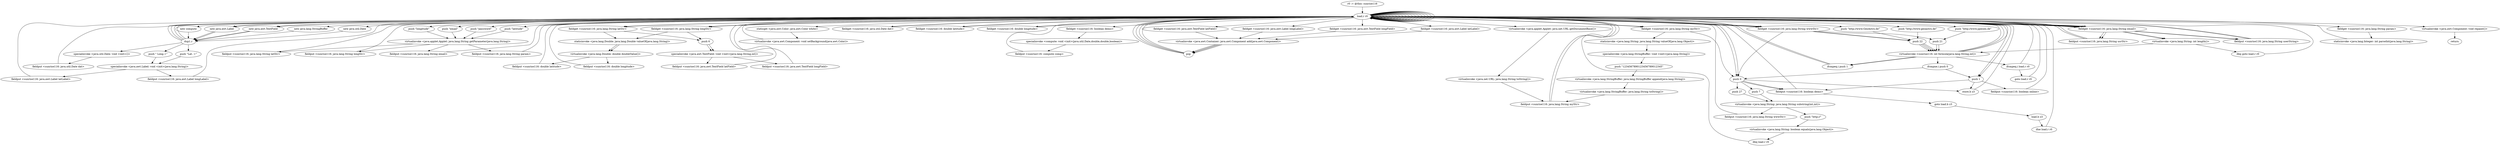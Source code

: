 digraph "" {
    "r0 := @this: sunrise116"
    "load.r r0"
    "r0 := @this: sunrise116"->"load.r r0";
    "new java.util.Date"
    "load.r r0"->"new java.util.Date";
    "dup1.r"
    "new java.util.Date"->"dup1.r";
    "specialinvoke <java.util.Date: void <init>()>"
    "dup1.r"->"specialinvoke <java.util.Date: void <init>()>";
    "fieldput <sunrise116: java.util.Date dat>"
    "specialinvoke <java.util.Date: void <init>()>"->"fieldput <sunrise116: java.util.Date dat>";
    "fieldput <sunrise116: java.util.Date dat>"->"load.r r0";
    "load.r r0"->"load.r r0";
    "push \"latitude\""
    "load.r r0"->"push \"latitude\"";
    "virtualinvoke <java.applet.Applet: java.lang.String getParameter(java.lang.String)>"
    "push \"latitude\""->"virtualinvoke <java.applet.Applet: java.lang.String getParameter(java.lang.String)>";
    "fieldput <sunrise116: java.lang.String latStr>"
    "virtualinvoke <java.applet.Applet: java.lang.String getParameter(java.lang.String)>"->"fieldput <sunrise116: java.lang.String latStr>";
    "fieldput <sunrise116: java.lang.String latStr>"->"load.r r0";
    "load.r r0"->"load.r r0";
    "push \"longitude\""
    "load.r r0"->"push \"longitude\"";
    "push \"longitude\""->"virtualinvoke <java.applet.Applet: java.lang.String getParameter(java.lang.String)>";
    "fieldput <sunrise116: java.lang.String longStr>"
    "virtualinvoke <java.applet.Applet: java.lang.String getParameter(java.lang.String)>"->"fieldput <sunrise116: java.lang.String longStr>";
    "fieldput <sunrise116: java.lang.String longStr>"->"load.r r0";
    "load.r r0"->"load.r r0";
    "fieldget <sunrise116: java.lang.String latStr>"
    "load.r r0"->"fieldget <sunrise116: java.lang.String latStr>";
    "staticinvoke <java.lang.Double: java.lang.Double valueOf(java.lang.String)>"
    "fieldget <sunrise116: java.lang.String latStr>"->"staticinvoke <java.lang.Double: java.lang.Double valueOf(java.lang.String)>";
    "virtualinvoke <java.lang.Double: double doubleValue()>"
    "staticinvoke <java.lang.Double: java.lang.Double valueOf(java.lang.String)>"->"virtualinvoke <java.lang.Double: double doubleValue()>";
    "fieldput <sunrise116: double latitude>"
    "virtualinvoke <java.lang.Double: double doubleValue()>"->"fieldput <sunrise116: double latitude>";
    "fieldput <sunrise116: double latitude>"->"load.r r0";
    "load.r r0"->"load.r r0";
    "fieldget <sunrise116: java.lang.String longStr>"
    "load.r r0"->"fieldget <sunrise116: java.lang.String longStr>";
    "fieldget <sunrise116: java.lang.String longStr>"->"staticinvoke <java.lang.Double: java.lang.Double valueOf(java.lang.String)>";
    "staticinvoke <java.lang.Double: java.lang.Double valueOf(java.lang.String)>"->"virtualinvoke <java.lang.Double: double doubleValue()>";
    "fieldput <sunrise116: double longitude>"
    "virtualinvoke <java.lang.Double: double doubleValue()>"->"fieldput <sunrise116: double longitude>";
    "fieldput <sunrise116: double longitude>"->"load.r r0";
    "staticget <java.awt.Color: java.awt.Color white>"
    "load.r r0"->"staticget <java.awt.Color: java.awt.Color white>";
    "virtualinvoke <java.awt.Component: void setBackground(java.awt.Color)>"
    "staticget <java.awt.Color: java.awt.Color white>"->"virtualinvoke <java.awt.Component: void setBackground(java.awt.Color)>";
    "virtualinvoke <java.awt.Component: void setBackground(java.awt.Color)>"->"load.r r0";
    "new compute"
    "load.r r0"->"new compute";
    "new compute"->"dup1.r";
    "dup1.r"->"load.r r0";
    "fieldget <sunrise116: java.util.Date dat>"
    "load.r r0"->"fieldget <sunrise116: java.util.Date dat>";
    "fieldget <sunrise116: java.util.Date dat>"->"load.r r0";
    "fieldget <sunrise116: double latitude>"
    "load.r r0"->"fieldget <sunrise116: double latitude>";
    "fieldget <sunrise116: double latitude>"->"load.r r0";
    "fieldget <sunrise116: double longitude>"
    "load.r r0"->"fieldget <sunrise116: double longitude>";
    "fieldget <sunrise116: double longitude>"->"load.r r0";
    "fieldget <sunrise116: boolean demo>"
    "load.r r0"->"fieldget <sunrise116: boolean demo>";
    "specialinvoke <compute: void <init>(java.util.Date,double,double,boolean)>"
    "fieldget <sunrise116: boolean demo>"->"specialinvoke <compute: void <init>(java.util.Date,double,double,boolean)>";
    "fieldput <sunrise116: compute comp>"
    "specialinvoke <compute: void <init>(java.util.Date,double,double,boolean)>"->"fieldput <sunrise116: compute comp>";
    "fieldput <sunrise116: compute comp>"->"load.r r0";
    "new java.awt.Label"
    "load.r r0"->"new java.awt.Label";
    "new java.awt.Label"->"dup1.r";
    "push \"Lat. =\""
    "dup1.r"->"push \"Lat. =\"";
    "specialinvoke <java.awt.Label: void <init>(java.lang.String)>"
    "push \"Lat. =\""->"specialinvoke <java.awt.Label: void <init>(java.lang.String)>";
    "fieldput <sunrise116: java.awt.Label latLabel>"
    "specialinvoke <java.awt.Label: void <init>(java.lang.String)>"->"fieldput <sunrise116: java.awt.Label latLabel>";
    "fieldput <sunrise116: java.awt.Label latLabel>"->"load.r r0";
    "load.r r0"->"load.r r0";
    "fieldget <sunrise116: java.awt.Label latLabel>"
    "load.r r0"->"fieldget <sunrise116: java.awt.Label latLabel>";
    "virtualinvoke <java.awt.Container: java.awt.Component add(java.awt.Component)>"
    "fieldget <sunrise116: java.awt.Label latLabel>"->"virtualinvoke <java.awt.Container: java.awt.Component add(java.awt.Component)>";
    "pop"
    "virtualinvoke <java.awt.Container: java.awt.Component add(java.awt.Component)>"->"pop";
    "pop"->"load.r r0";
    "new java.awt.TextField"
    "load.r r0"->"new java.awt.TextField";
    "new java.awt.TextField"->"dup1.r";
    "dup1.r"->"load.r r0";
    "load.r r0"->"fieldget <sunrise116: java.lang.String latStr>";
    "push 6"
    "fieldget <sunrise116: java.lang.String latStr>"->"push 6";
    "specialinvoke <java.awt.TextField: void <init>(java.lang.String,int)>"
    "push 6"->"specialinvoke <java.awt.TextField: void <init>(java.lang.String,int)>";
    "fieldput <sunrise116: java.awt.TextField latField>"
    "specialinvoke <java.awt.TextField: void <init>(java.lang.String,int)>"->"fieldput <sunrise116: java.awt.TextField latField>";
    "fieldput <sunrise116: java.awt.TextField latField>"->"load.r r0";
    "load.r r0"->"load.r r0";
    "fieldget <sunrise116: java.awt.TextField latField>"
    "load.r r0"->"fieldget <sunrise116: java.awt.TextField latField>";
    "fieldget <sunrise116: java.awt.TextField latField>"->"virtualinvoke <java.awt.Container: java.awt.Component add(java.awt.Component)>";
    "virtualinvoke <java.awt.Container: java.awt.Component add(java.awt.Component)>"->"pop";
    "pop"->"load.r r0";
    "load.r r0"->"new java.awt.Label";
    "new java.awt.Label"->"dup1.r";
    "push \" Long.=\""
    "dup1.r"->"push \" Long.=\"";
    "push \" Long.=\""->"specialinvoke <java.awt.Label: void <init>(java.lang.String)>";
    "fieldput <sunrise116: java.awt.Label longLabel>"
    "specialinvoke <java.awt.Label: void <init>(java.lang.String)>"->"fieldput <sunrise116: java.awt.Label longLabel>";
    "fieldput <sunrise116: java.awt.Label longLabel>"->"load.r r0";
    "load.r r0"->"load.r r0";
    "fieldget <sunrise116: java.awt.Label longLabel>"
    "load.r r0"->"fieldget <sunrise116: java.awt.Label longLabel>";
    "fieldget <sunrise116: java.awt.Label longLabel>"->"virtualinvoke <java.awt.Container: java.awt.Component add(java.awt.Component)>";
    "virtualinvoke <java.awt.Container: java.awt.Component add(java.awt.Component)>"->"pop";
    "pop"->"load.r r0";
    "load.r r0"->"new java.awt.TextField";
    "new java.awt.TextField"->"dup1.r";
    "dup1.r"->"load.r r0";
    "load.r r0"->"fieldget <sunrise116: java.lang.String longStr>";
    "fieldget <sunrise116: java.lang.String longStr>"->"push 6";
    "push 6"->"specialinvoke <java.awt.TextField: void <init>(java.lang.String,int)>";
    "fieldput <sunrise116: java.awt.TextField longField>"
    "specialinvoke <java.awt.TextField: void <init>(java.lang.String,int)>"->"fieldput <sunrise116: java.awt.TextField longField>";
    "fieldput <sunrise116: java.awt.TextField longField>"->"load.r r0";
    "load.r r0"->"load.r r0";
    "fieldget <sunrise116: java.awt.TextField longField>"
    "load.r r0"->"fieldget <sunrise116: java.awt.TextField longField>";
    "fieldget <sunrise116: java.awt.TextField longField>"->"virtualinvoke <java.awt.Container: java.awt.Component add(java.awt.Component)>";
    "virtualinvoke <java.awt.Container: java.awt.Component add(java.awt.Component)>"->"pop";
    "pop"->"load.r r0";
    "load.r r0"->"load.r r0";
    "push \"email\""
    "load.r r0"->"push \"email\"";
    "push \"email\""->"virtualinvoke <java.applet.Applet: java.lang.String getParameter(java.lang.String)>";
    "fieldput <sunrise116: java.lang.String email>"
    "virtualinvoke <java.applet.Applet: java.lang.String getParameter(java.lang.String)>"->"fieldput <sunrise116: java.lang.String email>";
    "fieldput <sunrise116: java.lang.String email>"->"load.r r0";
    "load.r r0"->"load.r r0";
    "push \"password\""
    "load.r r0"->"push \"password\"";
    "push \"password\""->"virtualinvoke <java.applet.Applet: java.lang.String getParameter(java.lang.String)>";
    "fieldput <sunrise116: java.lang.String param>"
    "virtualinvoke <java.applet.Applet: java.lang.String getParameter(java.lang.String)>"->"fieldput <sunrise116: java.lang.String param>";
    "fieldput <sunrise116: java.lang.String param>"->"load.r r0";
    "load.r r0"->"load.r r0";
    "virtualinvoke <java.applet.Applet: java.net.URL getDocumentBase()>"
    "load.r r0"->"virtualinvoke <java.applet.Applet: java.net.URL getDocumentBase()>";
    "virtualinvoke <java.net.URL: java.lang.String toString()>"
    "virtualinvoke <java.applet.Applet: java.net.URL getDocumentBase()>"->"virtualinvoke <java.net.URL: java.lang.String toString()>";
    "fieldput <sunrise116: java.lang.String myStr>"
    "virtualinvoke <java.net.URL: java.lang.String toString()>"->"fieldput <sunrise116: java.lang.String myStr>";
    "fieldput <sunrise116: java.lang.String myStr>"->"load.r r0";
    "new java.lang.StringBuffer"
    "load.r r0"->"new java.lang.StringBuffer";
    "new java.lang.StringBuffer"->"dup1.r";
    "dup1.r"->"load.r r0";
    "fieldget <sunrise116: java.lang.String myStr>"
    "load.r r0"->"fieldget <sunrise116: java.lang.String myStr>";
    "staticinvoke <java.lang.String: java.lang.String valueOf(java.lang.Object)>"
    "fieldget <sunrise116: java.lang.String myStr>"->"staticinvoke <java.lang.String: java.lang.String valueOf(java.lang.Object)>";
    "specialinvoke <java.lang.StringBuffer: void <init>(java.lang.String)>"
    "staticinvoke <java.lang.String: java.lang.String valueOf(java.lang.Object)>"->"specialinvoke <java.lang.StringBuffer: void <init>(java.lang.String)>";
    "push \"1234567890123456789012345\""
    "specialinvoke <java.lang.StringBuffer: void <init>(java.lang.String)>"->"push \"1234567890123456789012345\"";
    "virtualinvoke <java.lang.StringBuffer: java.lang.StringBuffer append(java.lang.String)>"
    "push \"1234567890123456789012345\""->"virtualinvoke <java.lang.StringBuffer: java.lang.StringBuffer append(java.lang.String)>";
    "virtualinvoke <java.lang.StringBuffer: java.lang.String toString()>"
    "virtualinvoke <java.lang.StringBuffer: java.lang.StringBuffer append(java.lang.String)>"->"virtualinvoke <java.lang.StringBuffer: java.lang.String toString()>";
    "virtualinvoke <java.lang.StringBuffer: java.lang.String toString()>"->"fieldput <sunrise116: java.lang.String myStr>";
    "fieldput <sunrise116: java.lang.String myStr>"->"load.r r0";
    "load.r r0"->"load.r r0";
    "load.r r0"->"fieldget <sunrise116: java.lang.String myStr>";
    "push 0"
    "fieldget <sunrise116: java.lang.String myStr>"->"push 0";
    "push 27"
    "push 0"->"push 27";
    "virtualinvoke <java.lang.String: java.lang.String substring(int,int)>"
    "push 27"->"virtualinvoke <java.lang.String: java.lang.String substring(int,int)>";
    "fieldput <sunrise116: java.lang.String wwwStr>"
    "virtualinvoke <java.lang.String: java.lang.String substring(int,int)>"->"fieldput <sunrise116: java.lang.String wwwStr>";
    "fieldput <sunrise116: java.lang.String wwwStr>"->"load.r r0";
    "load.r r0"->"load.r r0";
    "fieldget <sunrise116: java.lang.String wwwStr>"
    "load.r r0"->"fieldget <sunrise116: java.lang.String wwwStr>";
    "push 22"
    "fieldget <sunrise116: java.lang.String wwwStr>"->"push 22";
    "virtualinvoke <sunrise116: int formula(java.lang.String,int)>"
    "push 22"->"virtualinvoke <sunrise116: int formula(java.lang.String,int)>";
    "virtualinvoke <sunrise116: int formula(java.lang.String,int)>"->"load.r r0";
    "push \"http://www.GeoAstro.de\""
    "load.r r0"->"push \"http://www.GeoAstro.de\"";
    "push \"http://www.GeoAstro.de\""->"push 22";
    "push 22"->"virtualinvoke <sunrise116: int formula(java.lang.String,int)>";
    "ifcmpeq.i push 1"
    "virtualinvoke <sunrise116: int formula(java.lang.String,int)>"->"ifcmpeq.i push 1";
    "ifcmpeq.i push 1"->"load.r r0";
    "load.r r0"->"load.r r0";
    "load.r r0"->"fieldget <sunrise116: java.lang.String wwwStr>";
    "fieldget <sunrise116: java.lang.String wwwStr>"->"push 22";
    "push 22"->"virtualinvoke <sunrise116: int formula(java.lang.String,int)>";
    "virtualinvoke <sunrise116: int formula(java.lang.String,int)>"->"load.r r0";
    "push \"http://www.geoastro.de\""
    "load.r r0"->"push \"http://www.geoastro.de\"";
    "push \"http://www.geoastro.de\""->"push 22";
    "push 22"->"virtualinvoke <sunrise116: int formula(java.lang.String,int)>";
    "virtualinvoke <sunrise116: int formula(java.lang.String,int)>"->"ifcmpeq.i push 1";
    "ifcmpeq.i push 1"->"load.r r0";
    "load.r r0"->"load.r r0";
    "load.r r0"->"fieldget <sunrise116: java.lang.String wwwStr>";
    "push 21"
    "fieldget <sunrise116: java.lang.String wwwStr>"->"push 21";
    "push 21"->"virtualinvoke <sunrise116: int formula(java.lang.String,int)>";
    "virtualinvoke <sunrise116: int formula(java.lang.String,int)>"->"load.r r0";
    "push \"http://www.jgiesen.de\""
    "load.r r0"->"push \"http://www.jgiesen.de\"";
    "push \"http://www.jgiesen.de\""->"push 21";
    "push 21"->"virtualinvoke <sunrise116: int formula(java.lang.String,int)>";
    "ifcmpne.i push 0"
    "virtualinvoke <sunrise116: int formula(java.lang.String,int)>"->"ifcmpne.i push 0";
    "push 1"
    "ifcmpne.i push 0"->"push 1";
    "store.b z3"
    "push 1"->"store.b z3";
    "store.b z3"->"load.r r0";
    "load.r r0"->"push 1";
    "fieldput <sunrise116: boolean online>"
    "push 1"->"fieldput <sunrise116: boolean online>";
    "fieldput <sunrise116: boolean online>"->"load.r r0";
    "load.r r0"->"push 0";
    "fieldput <sunrise116: boolean demo>"
    "push 0"->"fieldput <sunrise116: boolean demo>";
    "goto load.b z3"
    "fieldput <sunrise116: boolean demo>"->"goto load.b z3";
    "load.b z3"
    "goto load.b z3"->"load.b z3";
    "ifne load.r r0"
    "load.b z3"->"ifne load.r r0";
    "ifne load.r r0"->"load.r r0";
    "load.r r0"->"load.r r0";
    "fieldget <sunrise116: java.lang.String email>"
    "load.r r0"->"fieldget <sunrise116: java.lang.String email>";
    "fieldput <sunrise116: java.lang.String usrStr>"
    "fieldget <sunrise116: java.lang.String email>"->"fieldput <sunrise116: java.lang.String usrStr>";
    "fieldput <sunrise116: java.lang.String usrStr>"->"load.r r0";
    "load.r r0"->"load.r r0";
    "load.r r0"->"fieldget <sunrise116: java.lang.String email>";
    "fieldput <sunrise116: java.lang.String userString>"
    "fieldget <sunrise116: java.lang.String email>"->"fieldput <sunrise116: java.lang.String userString>";
    "fieldput <sunrise116: java.lang.String userString>"->"load.r r0";
    "load.r r0"->"fieldget <sunrise116: java.lang.String email>";
    "virtualinvoke <java.lang.String: int length()>"
    "fieldget <sunrise116: java.lang.String email>"->"virtualinvoke <java.lang.String: int length()>";
    "ifeq goto load.r r0"
    "virtualinvoke <java.lang.String: int length()>"->"ifeq goto load.r r0";
    "ifeq goto load.r r0"->"load.r r0";
    "fieldget <sunrise116: java.lang.String param>"
    "load.r r0"->"fieldget <sunrise116: java.lang.String param>";
    "staticinvoke <java.lang.Integer: int parseInt(java.lang.String)>"
    "fieldget <sunrise116: java.lang.String param>"->"staticinvoke <java.lang.Integer: int parseInt(java.lang.String)>";
    "staticinvoke <java.lang.Integer: int parseInt(java.lang.String)>"->"load.r r0";
    "load.r r0"->"load.r r0";
    "load.r r0"->"fieldget <sunrise116: java.lang.String email>";
    "fieldget <sunrise116: java.lang.String email>"->"load.r r0";
    "load.r r0"->"fieldget <sunrise116: java.lang.String email>";
    "fieldget <sunrise116: java.lang.String email>"->"virtualinvoke <java.lang.String: int length()>";
    "virtualinvoke <java.lang.String: int length()>"->"virtualinvoke <sunrise116: int formula(java.lang.String,int)>";
    "ifcmpeq.i load.r r0"
    "virtualinvoke <sunrise116: int formula(java.lang.String,int)>"->"ifcmpeq.i load.r r0";
    "goto load.r r0"
    "ifcmpeq.i load.r r0"->"goto load.r r0";
    "goto load.r r0"->"load.r r0";
    "load.r r0"->"fieldget <sunrise116: java.lang.String wwwStr>";
    "fieldget <sunrise116: java.lang.String wwwStr>"->"push 0";
    "push 7"
    "push 0"->"push 7";
    "push 7"->"virtualinvoke <java.lang.String: java.lang.String substring(int,int)>";
    "push \"http://\""
    "virtualinvoke <java.lang.String: java.lang.String substring(int,int)>"->"push \"http://\"";
    "virtualinvoke <java.lang.String: boolean equals(java.lang.Object)>"
    "push \"http://\""->"virtualinvoke <java.lang.String: boolean equals(java.lang.Object)>";
    "ifeq load.r r0"
    "virtualinvoke <java.lang.String: boolean equals(java.lang.Object)>"->"ifeq load.r r0";
    "ifeq load.r r0"->"load.r r0";
    "load.r r0"->"push 1";
    "push 1"->"fieldput <sunrise116: boolean demo>";
    "fieldput <sunrise116: boolean demo>"->"load.r r0";
    "virtualinvoke <java.awt.Component: void repaint()>"
    "load.r r0"->"virtualinvoke <java.awt.Component: void repaint()>";
    "return"
    "virtualinvoke <java.awt.Component: void repaint()>"->"return";
    "ifcmpeq.i load.r r0"->"load.r r0";
    "load.r r0"->"load.r r0";
    "load.r r0"->"fieldget <sunrise116: java.lang.String email>";
    "fieldget <sunrise116: java.lang.String email>"->"fieldput <sunrise116: java.lang.String usrStr>";
    "fieldput <sunrise116: java.lang.String usrStr>"->"load.r r0";
    "load.r r0"->"load.r r0";
    "load.r r0"->"fieldget <sunrise116: java.lang.String email>";
    "fieldget <sunrise116: java.lang.String email>"->"fieldput <sunrise116: java.lang.String userString>";
    "fieldput <sunrise116: java.lang.String userString>"->"load.r r0";
    "load.r r0"->"push 0";
    "push 0"->"fieldput <sunrise116: boolean demo>";
    "ifcmpne.i push 0"->"push 0";
    "push 0"->"store.b z3";
}
